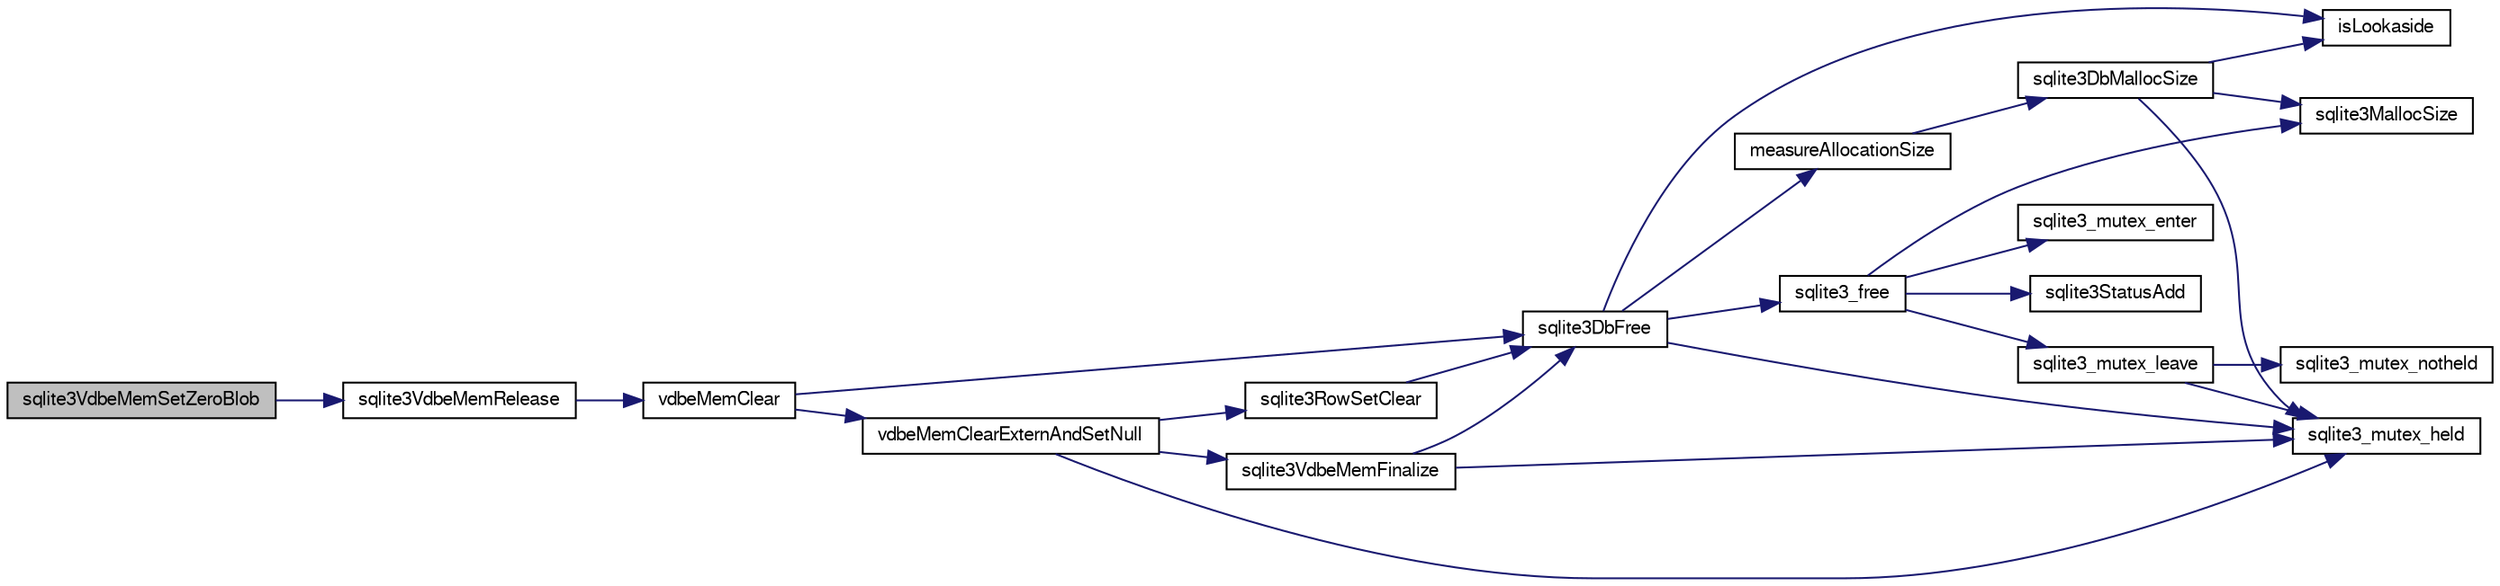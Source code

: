 digraph "sqlite3VdbeMemSetZeroBlob"
{
  edge [fontname="FreeSans",fontsize="10",labelfontname="FreeSans",labelfontsize="10"];
  node [fontname="FreeSans",fontsize="10",shape=record];
  rankdir="LR";
  Node780017 [label="sqlite3VdbeMemSetZeroBlob",height=0.2,width=0.4,color="black", fillcolor="grey75", style="filled", fontcolor="black"];
  Node780017 -> Node780018 [color="midnightblue",fontsize="10",style="solid",fontname="FreeSans"];
  Node780018 [label="sqlite3VdbeMemRelease",height=0.2,width=0.4,color="black", fillcolor="white", style="filled",URL="$sqlite3_8c.html#a90606361dbeba88159fd6ff03fcc10cc"];
  Node780018 -> Node780019 [color="midnightblue",fontsize="10",style="solid",fontname="FreeSans"];
  Node780019 [label="vdbeMemClear",height=0.2,width=0.4,color="black", fillcolor="white", style="filled",URL="$sqlite3_8c.html#a489eef6e55ad0dadf67578726b935d12"];
  Node780019 -> Node780020 [color="midnightblue",fontsize="10",style="solid",fontname="FreeSans"];
  Node780020 [label="vdbeMemClearExternAndSetNull",height=0.2,width=0.4,color="black", fillcolor="white", style="filled",URL="$sqlite3_8c.html#a29c41a360fb0e86b817777daf061230c"];
  Node780020 -> Node780021 [color="midnightblue",fontsize="10",style="solid",fontname="FreeSans"];
  Node780021 [label="sqlite3_mutex_held",height=0.2,width=0.4,color="black", fillcolor="white", style="filled",URL="$sqlite3_8c.html#acf77da68932b6bc163c5e68547ecc3e7"];
  Node780020 -> Node780022 [color="midnightblue",fontsize="10",style="solid",fontname="FreeSans"];
  Node780022 [label="sqlite3VdbeMemFinalize",height=0.2,width=0.4,color="black", fillcolor="white", style="filled",URL="$sqlite3_8c.html#a2568220f48ddef81b1c43e401042d9d2"];
  Node780022 -> Node780021 [color="midnightblue",fontsize="10",style="solid",fontname="FreeSans"];
  Node780022 -> Node780023 [color="midnightblue",fontsize="10",style="solid",fontname="FreeSans"];
  Node780023 [label="sqlite3DbFree",height=0.2,width=0.4,color="black", fillcolor="white", style="filled",URL="$sqlite3_8c.html#ac70ab821a6607b4a1b909582dc37a069"];
  Node780023 -> Node780021 [color="midnightblue",fontsize="10",style="solid",fontname="FreeSans"];
  Node780023 -> Node780024 [color="midnightblue",fontsize="10",style="solid",fontname="FreeSans"];
  Node780024 [label="measureAllocationSize",height=0.2,width=0.4,color="black", fillcolor="white", style="filled",URL="$sqlite3_8c.html#a45731e644a22fdb756e2b6337224217a"];
  Node780024 -> Node780025 [color="midnightblue",fontsize="10",style="solid",fontname="FreeSans"];
  Node780025 [label="sqlite3DbMallocSize",height=0.2,width=0.4,color="black", fillcolor="white", style="filled",URL="$sqlite3_8c.html#aa397e5a8a03495203a0767abf0a71f86"];
  Node780025 -> Node780026 [color="midnightblue",fontsize="10",style="solid",fontname="FreeSans"];
  Node780026 [label="sqlite3MallocSize",height=0.2,width=0.4,color="black", fillcolor="white", style="filled",URL="$sqlite3_8c.html#acf5d2a5f35270bafb050bd2def576955"];
  Node780025 -> Node780021 [color="midnightblue",fontsize="10",style="solid",fontname="FreeSans"];
  Node780025 -> Node780027 [color="midnightblue",fontsize="10",style="solid",fontname="FreeSans"];
  Node780027 [label="isLookaside",height=0.2,width=0.4,color="black", fillcolor="white", style="filled",URL="$sqlite3_8c.html#a770fa05ff9717b75e16f4d968a77b897"];
  Node780023 -> Node780027 [color="midnightblue",fontsize="10",style="solid",fontname="FreeSans"];
  Node780023 -> Node780028 [color="midnightblue",fontsize="10",style="solid",fontname="FreeSans"];
  Node780028 [label="sqlite3_free",height=0.2,width=0.4,color="black", fillcolor="white", style="filled",URL="$sqlite3_8c.html#a6552349e36a8a691af5487999ab09519"];
  Node780028 -> Node780029 [color="midnightblue",fontsize="10",style="solid",fontname="FreeSans"];
  Node780029 [label="sqlite3_mutex_enter",height=0.2,width=0.4,color="black", fillcolor="white", style="filled",URL="$sqlite3_8c.html#a1c12cde690bd89f104de5cbad12a6bf5"];
  Node780028 -> Node780030 [color="midnightblue",fontsize="10",style="solid",fontname="FreeSans"];
  Node780030 [label="sqlite3StatusAdd",height=0.2,width=0.4,color="black", fillcolor="white", style="filled",URL="$sqlite3_8c.html#afa029f93586aeab4cc85360905dae9cd"];
  Node780028 -> Node780026 [color="midnightblue",fontsize="10",style="solid",fontname="FreeSans"];
  Node780028 -> Node780031 [color="midnightblue",fontsize="10",style="solid",fontname="FreeSans"];
  Node780031 [label="sqlite3_mutex_leave",height=0.2,width=0.4,color="black", fillcolor="white", style="filled",URL="$sqlite3_8c.html#a5838d235601dbd3c1fa993555c6bcc93"];
  Node780031 -> Node780021 [color="midnightblue",fontsize="10",style="solid",fontname="FreeSans"];
  Node780031 -> Node780032 [color="midnightblue",fontsize="10",style="solid",fontname="FreeSans"];
  Node780032 [label="sqlite3_mutex_notheld",height=0.2,width=0.4,color="black", fillcolor="white", style="filled",URL="$sqlite3_8c.html#a83967c837c1c000d3b5adcfaa688f5dc"];
  Node780020 -> Node780033 [color="midnightblue",fontsize="10",style="solid",fontname="FreeSans"];
  Node780033 [label="sqlite3RowSetClear",height=0.2,width=0.4,color="black", fillcolor="white", style="filled",URL="$sqlite3_8c.html#ae153de0cd969511a607e26deeca80342"];
  Node780033 -> Node780023 [color="midnightblue",fontsize="10",style="solid",fontname="FreeSans"];
  Node780019 -> Node780023 [color="midnightblue",fontsize="10",style="solid",fontname="FreeSans"];
}
